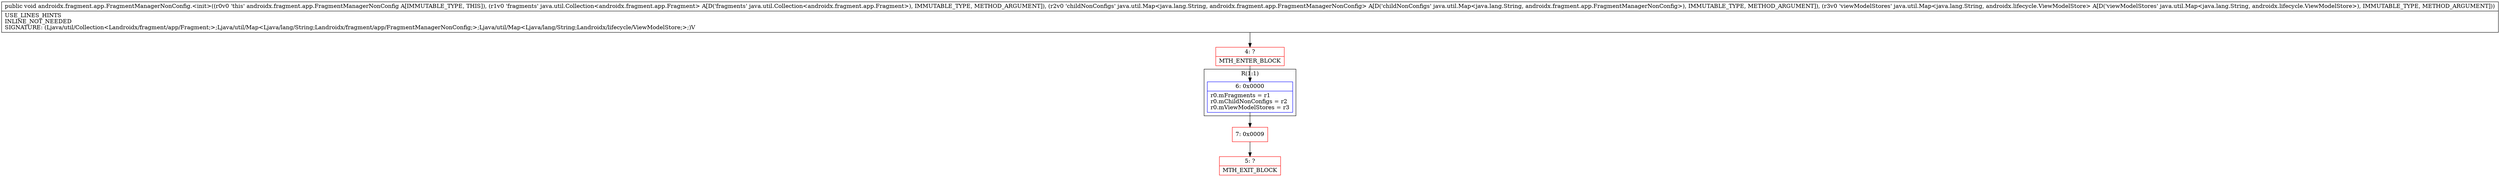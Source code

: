 digraph "CFG forandroidx.fragment.app.FragmentManagerNonConfig.\<init\>(Ljava\/util\/Collection;Ljava\/util\/Map;Ljava\/util\/Map;)V" {
subgraph cluster_Region_822082534 {
label = "R(1:1)";
node [shape=record,color=blue];
Node_6 [shape=record,label="{6\:\ 0x0000|r0.mFragments = r1\lr0.mChildNonConfigs = r2\lr0.mViewModelStores = r3\l}"];
}
Node_4 [shape=record,color=red,label="{4\:\ ?|MTH_ENTER_BLOCK\l}"];
Node_7 [shape=record,color=red,label="{7\:\ 0x0009}"];
Node_5 [shape=record,color=red,label="{5\:\ ?|MTH_EXIT_BLOCK\l}"];
MethodNode[shape=record,label="{public void androidx.fragment.app.FragmentManagerNonConfig.\<init\>((r0v0 'this' androidx.fragment.app.FragmentManagerNonConfig A[IMMUTABLE_TYPE, THIS]), (r1v0 'fragments' java.util.Collection\<androidx.fragment.app.Fragment\> A[D('fragments' java.util.Collection\<androidx.fragment.app.Fragment\>), IMMUTABLE_TYPE, METHOD_ARGUMENT]), (r2v0 'childNonConfigs' java.util.Map\<java.lang.String, androidx.fragment.app.FragmentManagerNonConfig\> A[D('childNonConfigs' java.util.Map\<java.lang.String, androidx.fragment.app.FragmentManagerNonConfig\>), IMMUTABLE_TYPE, METHOD_ARGUMENT]), (r3v0 'viewModelStores' java.util.Map\<java.lang.String, androidx.lifecycle.ViewModelStore\> A[D('viewModelStores' java.util.Map\<java.lang.String, androidx.lifecycle.ViewModelStore\>), IMMUTABLE_TYPE, METHOD_ARGUMENT]))  | USE_LINES_HINTS\lINLINE_NOT_NEEDED\lSIGNATURE: (Ljava\/util\/Collection\<Landroidx\/fragment\/app\/Fragment;\>;Ljava\/util\/Map\<Ljava\/lang\/String;Landroidx\/fragment\/app\/FragmentManagerNonConfig;\>;Ljava\/util\/Map\<Ljava\/lang\/String;Landroidx\/lifecycle\/ViewModelStore;\>;)V\l}"];
MethodNode -> Node_4;Node_6 -> Node_7;
Node_4 -> Node_6;
Node_7 -> Node_5;
}

